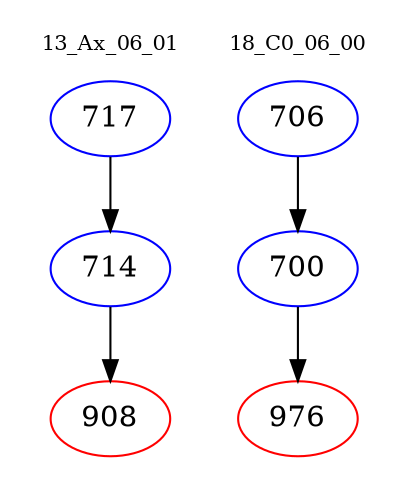 digraph{
subgraph cluster_0 {
color = white
label = "13_Ax_06_01";
fontsize=10;
T0_717 [label="717", color="blue"]
T0_717 -> T0_714 [color="black"]
T0_714 [label="714", color="blue"]
T0_714 -> T0_908 [color="black"]
T0_908 [label="908", color="red"]
}
subgraph cluster_1 {
color = white
label = "18_C0_06_00";
fontsize=10;
T1_706 [label="706", color="blue"]
T1_706 -> T1_700 [color="black"]
T1_700 [label="700", color="blue"]
T1_700 -> T1_976 [color="black"]
T1_976 [label="976", color="red"]
}
}
